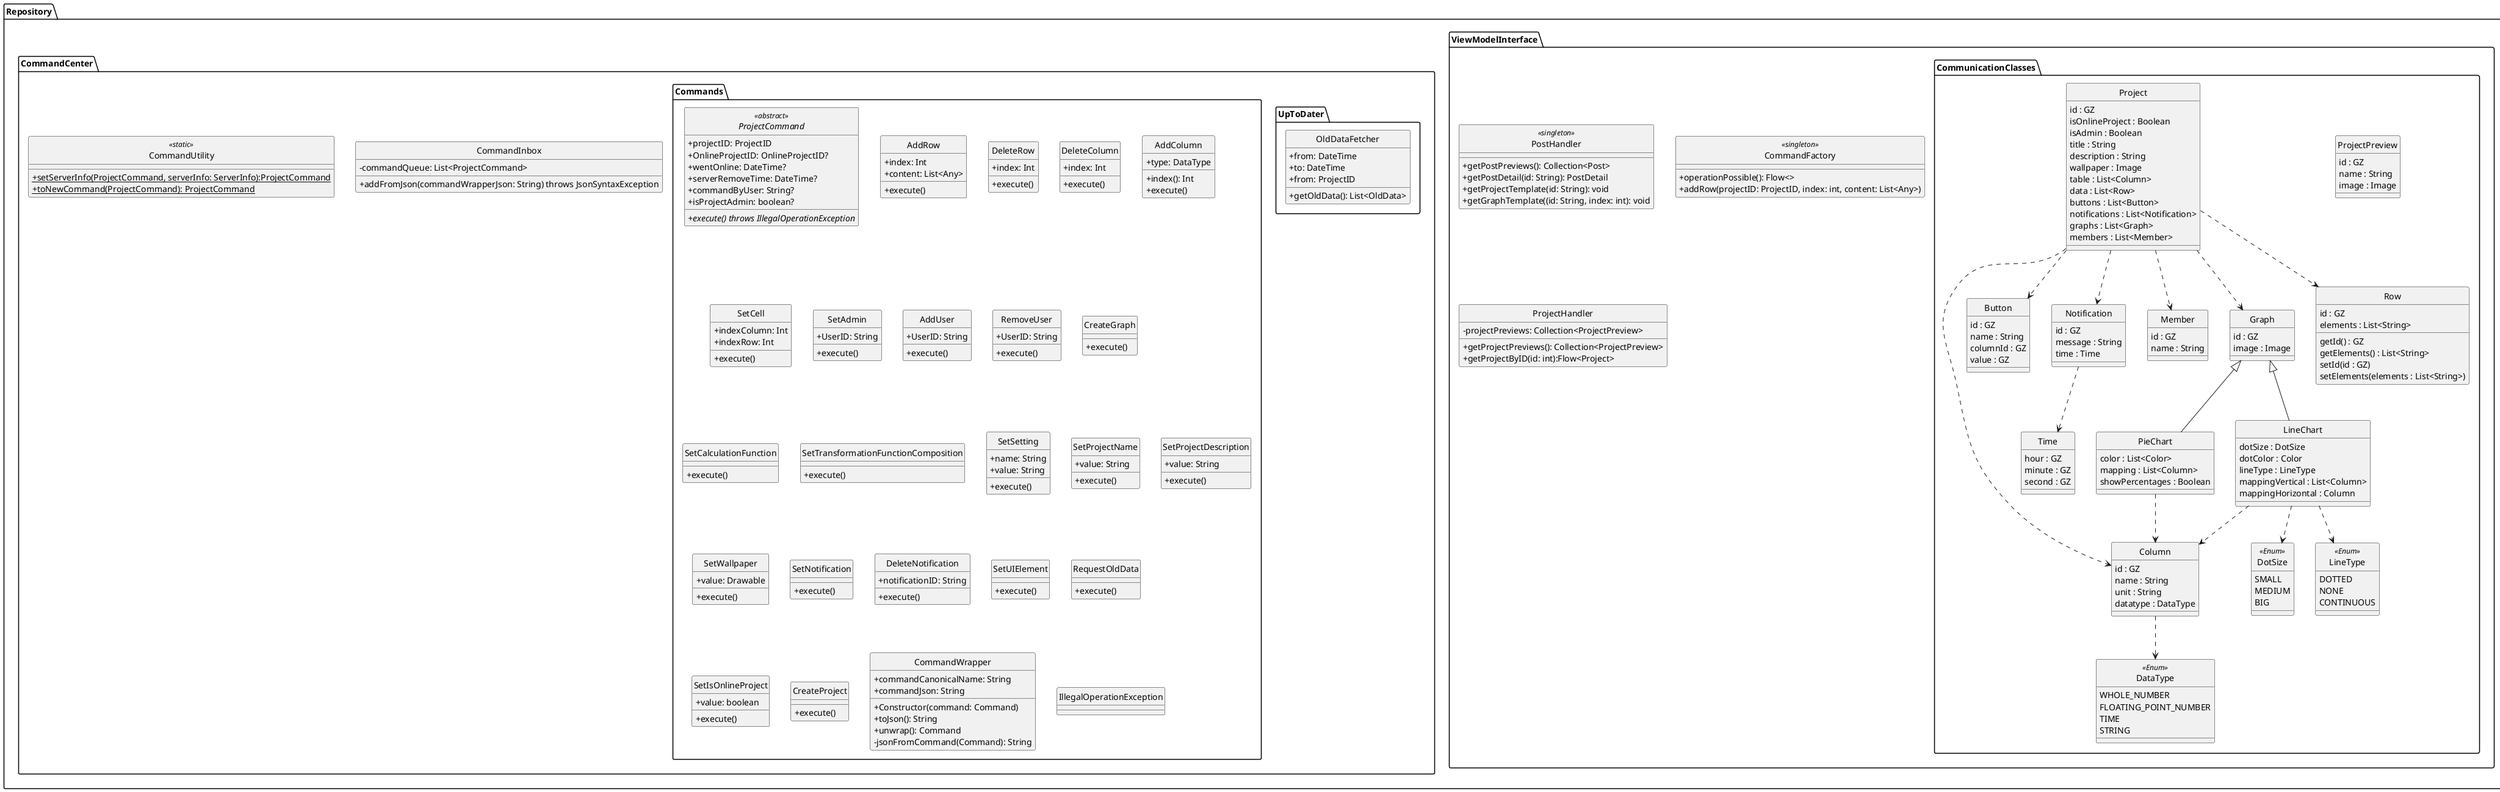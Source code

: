 @startuml

skinparam monochrome true
skinparam shadowing false
skinparam genericDisplay old
skinparam classAttributeIconSize 0
hide circle

package Gson {}
package Kotlin{
class Throwable {
}
}

package Repository {
'=================================================================================================='
'Overleaf
package ViewModelInterface {
    'Overleaf deprecated
    class PostHandler <<singleton>>{
        +getPostPreviews(): Collection<Post>
        +getPostDetail(id: String): PostDetail
        'teplate downloaden via postid
        +getProjectTemplate(id: String): void
        'teplate downloaden via postid + index des graph temlates im Post
        +getGraphTemplate((id: String, index: int): void
    }
    class CommandFactory <<singleton>> {
        +operationPossible(): Flow<>
        +addRow(projectID: ProjectID, index: int, content: List<Any>)
     }
    'Overleaf
    class ProjectHandler {
        -projectPreviews: Collection<ProjectPreview>
        +getProjectPreviews(): Collection<ProjectPreview>
        +getProjectByID(id: int):Flow<Project>
    }
    package CommunicationClasses {
    class Column {
            id : GZ
            name : String
            unit : String
            datatype : DataType

        }

        class Button {
            id : GZ
            name : String
            columnId : GZ
            value : GZ
        }

        class Notification {
            id : GZ
            message : String
            time : Time
        }

        class Time {
            hour : GZ
            minute : GZ
            second : GZ
        }

        class Member {
            id : GZ
            name : String
        }

        class ProjectPreview {
            id : GZ
            name : String
            image : Image
        }

        class Graph {
            id : GZ
            image : Image
        }

        class LineChart {
            dotSize : DotSize
            dotColor : Color
            lineType : LineType
            mappingVertical : List<Column>
            mappingHorizontal : Column
        }

        enum DotSize <<Enum>> {
            SMALL
            MEDIUM
            BIG
        }

        enum LineType <<Enum>> {
            DOTTED
            NONE
            CONTINUOUS
        }

        class PieChart {
            color : List<Color>
            mapping : List<Column>
            showPercentages : Boolean
        }


        enum DataType <<Enum>> {
            WHOLE_NUMBER
            FLOATING_POINT_NUMBER
            TIME
            STRING
        }

        class Project {
            id : GZ
            isOnlineProject : Boolean
            isAdmin : Boolean
            title : String
            description : String
            wallpaper : Image
            table : List<Column>
            data : List<Row>
            buttons : List<Button>
            notifications : List<Notification>
            graphs : List<Graph>
            members : List<Member>
        }

        class Row {
            id : GZ
            elements : List<String>

            getId() : GZ
            getElements() : List<String>
            setId(id : GZ)
            setElements(elements : List<String>)
        }

        Graph <|-- LineChart
        Graph <|-- PieChart

        Project ..> Column
        Project ..> Row
        Project ..> Graph
        Project ..> Button
        Project ..> Member
        Project ..> Notification

        LineChart ..> LineType
        LineChart ..> DotSize
        LineChart ..> Column

        PieChart ..> Column

        Notification ..> Time

        Column ..> DataType
    }

}

'=================================================================================================='
  'Overleaf deprecated
  package CommandCenter {
    'Overleaf deprecated
    class CommandInbox {
        -commandQueue: List<ProjectCommand>
        +addFromJson(commandWrapperJson: String) throws JsonSyntaxException
    }
    'Overleaf deprecated
     class CommandUtility <<static>> {
        +{static} setServerInfo(ProjectCommand, serverInfo: ServerInfo):ProjectCommand
        +{static} toNewCommand(ProjectCommand): ProjectCommand
     }
   '-----------------------------------------------------------------------------------------------'
     'Overleaf deprecated
     package UpToDater {
           'Wenn ich einmal länger als 72h am Stück offline war merke ich mir diese Intervalle
           'dann Frage ich jemanden auf dem Server an, der in diesen 72h keine Blindspots hat
           'Overleaf
           class OldDataFetcher {
           +from: DateTime
           +to: DateTime
           +from: ProjectID
           'null == daten nicht vorhanden
           +getOldData(): List<OldData>
           }
     }
   '-----------------------------------------------------------------------------------------------'
   package Commands {

   abstract class ProjectCommand <<abstract>>{
       +projectID: ProjectID
       +OnlineProjectID: OnlineProjectID?
       {field}+wentOnline: DateTime?
       {field}+serverRemoveTime: DateTime?
       +commandByUser: String?
       +isProjectAdmin: boolean?

       {abstract}+execute() throws IllegalOperationException
   }
   class AddRow {
      +index: Int
      +content: List<Any>

      +execute()
   }
   class DeleteRow {
      +index: Int
      +execute()
   }
   class DeleteColumn {
      +index: Int
      +execute()
   }
   class AddColumn {
      +index(): Int
      +type: DataType
      +execute()
   }
   class SetCell {
      +indexColumn: Int
      +indexRow: Int
      +execute()
   }
   class SetAdmin {
      +UserID: String
      +execute()
   }
   class AddUser {
      +UserID: String
      +execute()
   }

   class RemoveUser {
      +UserID: String
      +execute()
   }
   class CreateGraph {
      'TODO Felder'
      +execute()
   }
   class SetCalculationFunction {
      'TODO Felder'
      +execute()
   }
   class SetTransformationFunctionComposition {
      'TODO Felder'
      +execute()
   }
   class SetSetting {
      +name: String
      +value: String
      +execute()
   }
   class SetProjectName {
      +value: String
      +execute()
   }
   class SetProjectDescription {
      +value: String
      +execute()
   }
   class SetWallpaper {
      +value: Drawable
      +execute()
   }
   class SetNotification {
      'TODO: Felder'
      +execute()
   }
   class DeleteNotification {
      +notificationID: String
      +execute()
   }
   class SetUIElement {
      'TODO: Felder'
      +execute()
   }
   class RequestOldData {
      'TODO: Felder'
      +execute()
   }
   class SetIsOnlineProject {
      +value: boolean
      +execute()
   }
   class CreateProject {
      +execute()
   }
   class CommandWrapper {
   +commandCanonicalName: String
   +commandJson: String

   +Constructor(command: Command)
   +toJson(): String
   +unwrap(): Command
   -jsonFromCommand(Command): String
   }

   /'
   'Overleaf
   enum ProjectCommand <<enumeration>> {
      ..Table Commands..
      DELETE_ROW
      DELETE_COLUMN
      ADD_ROW
      ADD_COLUMN
      SET_CELL
      ..User Commands..
      SET_ADMIN
      ADD_USER
      REMOVE_USER
      ..Graph Commands..
      CREATE_GRAPH
      SET_TRANSFORMATION_FUNCTION_COMPOSITION
      SET_CALCULATION_FUNCTION
      ..String Commands..
      SET_SETTING
      SET_PROJECT_NAME
      SET_PROJECT_DESCRIPTION
      SET_WALLPAPER
      ..Notification Commands..
      SET_NOTIFICATION
      DELETE_NOTIFICATION
      ..UI Element Command..
      SET_UI_ELEMENT
      ..DateTime Commands..
      REQUEST_OLD_DATA
      ..Boolean Commands..
      SET_IS_ONLINE_PROJECT
      SET_PROJECT_ADMIN
      ..Void Commands..
      CREATE_PROJECT
      --
      +execute(ProjectCommandData) throws IllegalOperationException, JsonSyntaxException
      +generateProjectCommandData(): ProjectCommandData
      ..einfache Konstanten..
      -dataType(value: CommandTypeData):CommandTypeData
   }
   'Overleaf
   class ProjectCommandData <<data class>> {
      +commandType: ProjectCommand
      +projectID: ProjectID
      +OnlineProjectID: OnlineProjectID?
      {field}+wentOnline: DateTime?
      {field}+serverRemoveTime: DateTime?
      +commandByUser: String?
      +isProjectAdmin: boolean?
      +commandTypeDataJson: Json
   }
   'Overleaf provisorisch
   class CommandTypeData <<data class>> {
   }
   'Overleaf
   class TableCommandData <<data class>> {
      +indices: List<int>
      +content: List<Any>
   }
   'Overleaf provisorisch
   class GraphCommandData <<data class>> {

   }
   'Overleaf provisorisch
   class UserCommandData <<data class>> {

   }
   'Overleaf provisorisch
   class StringCommandData <<data class>> {

   }
   class NotificationCommandData <<data class>> {

   }
   class UIElementCommandData <<data class>> {

   }
   class DateTimeCommandData <<data class>> {

   }
   class BooleanCommandData <<data class>> {

   }
   '/
   'Overleaf
   class IllegalOperationException {
       }

   /'
   CommandUtility ..right> Gson : <<uses>>
   ProjectCommandData ..> ProjectCommand : <<uses>>
   ProjectCommand ..> IllegalOperationException : <<throws>>
   CommandTypeData "1" -o "1" ProjectCommandData
   CommandTypeData ^-- TableCommandData
   CommandTypeData ^-- GraphCommandData
   CommandTypeData ^-- StringCommandData
   CommandTypeData ^-- UserCommandData
   CommandTypeData ^-- NotificationCommandData
   CommandTypeData ^-- UIElementCommandData
   CommandTypeData ^-- DateTimeCommandData
   CommandTypeData ^-- BooleanCommandData
   Throwable ^-  IllegalOperationException

   CommandCenter ^-[hidden]- UpToDater
   UpToDater ^-[hidden]- Posts
   Row -[hidden]- TableCommandData

   TableCommandData -[hidden]- GraphCommandData
   StringCommandData -[hidden]- UserCommandData
   NotificationCommandData -[hidden]- UIElementCommandData
   DateTimeCommandData -[hidden]- BooleanCommandData
  '/

   }
  }
}

@enduml